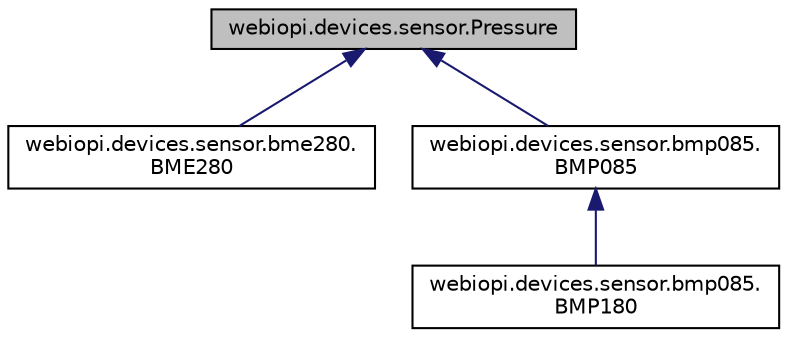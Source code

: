 digraph "webiopi.devices.sensor.Pressure"
{
  edge [fontname="Helvetica",fontsize="10",labelfontname="Helvetica",labelfontsize="10"];
  node [fontname="Helvetica",fontsize="10",shape=record];
  Node1 [label="webiopi.devices.sensor.Pressure",height=0.2,width=0.4,color="black", fillcolor="grey75", style="filled", fontcolor="black"];
  Node1 -> Node2 [dir="back",color="midnightblue",fontsize="10",style="solid",fontname="Helvetica"];
  Node2 [label="webiopi.devices.sensor.bme280.\lBME280",height=0.2,width=0.4,color="black", fillcolor="white", style="filled",URL="$classwebiopi_1_1devices_1_1sensor_1_1bme280_1_1BME280.html"];
  Node1 -> Node3 [dir="back",color="midnightblue",fontsize="10",style="solid",fontname="Helvetica"];
  Node3 [label="webiopi.devices.sensor.bmp085.\lBMP085",height=0.2,width=0.4,color="black", fillcolor="white", style="filled",URL="$classwebiopi_1_1devices_1_1sensor_1_1bmp085_1_1BMP085.html"];
  Node3 -> Node4 [dir="back",color="midnightblue",fontsize="10",style="solid",fontname="Helvetica"];
  Node4 [label="webiopi.devices.sensor.bmp085.\lBMP180",height=0.2,width=0.4,color="black", fillcolor="white", style="filled",URL="$classwebiopi_1_1devices_1_1sensor_1_1bmp085_1_1BMP180.html"];
}
